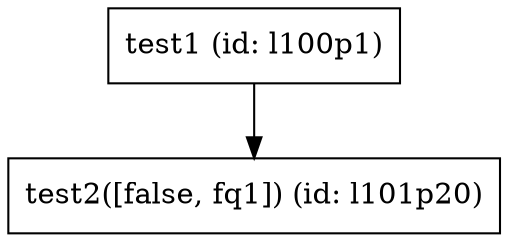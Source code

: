 digraph graphname {
"test1 (id: l100p1)"[shape=box]
"test2([false, fq1]) (id: l101p20)"[shape=box]
"test1 (id: l100p1)" -> "test2([false, fq1]) (id: l101p20)"[shape=box];
}